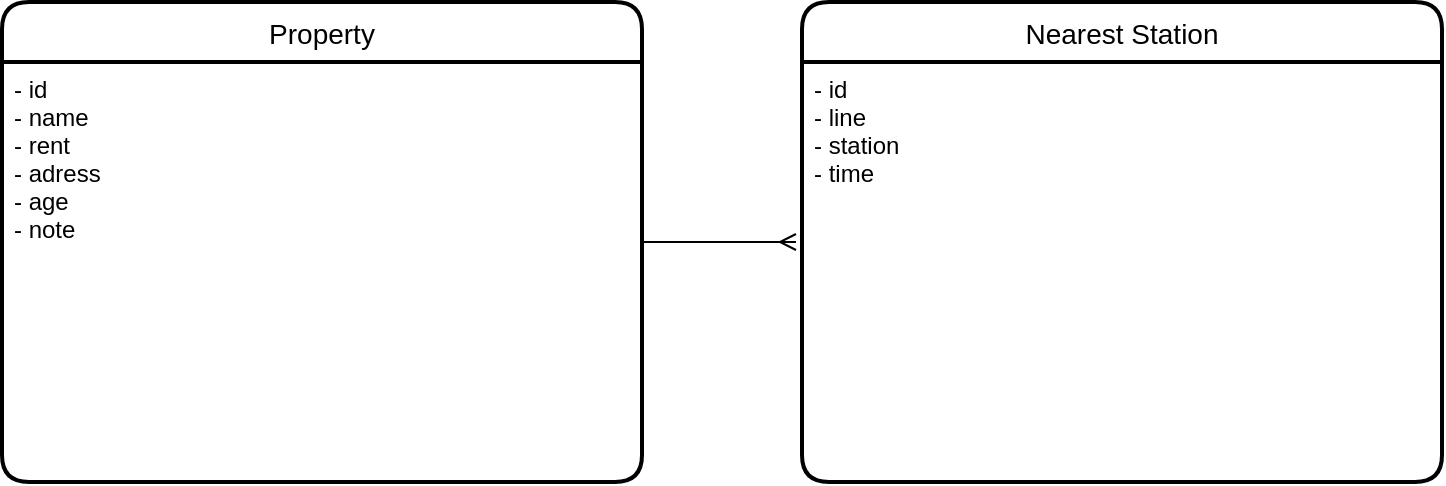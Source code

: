 <mxfile version="14.2.4" type="embed">
    <diagram id="Ssx70J8_qfRwTror9YeL" name="ページ1">
        <mxGraphModel dx="621" dy="492" grid="1" gridSize="10" guides="1" tooltips="1" connect="1" arrows="1" fold="1" page="1" pageScale="1" pageWidth="827" pageHeight="1169" math="0" shadow="0">
            <root>
                <mxCell id="0"/>
                <mxCell id="1" parent="0"/>
                <mxCell id="2" value="Property" style="swimlane;childLayout=stackLayout;horizontal=1;startSize=30;horizontalStack=0;rounded=1;fontSize=14;fontStyle=0;strokeWidth=2;resizeParent=0;resizeLast=1;shadow=0;dashed=0;align=center;" vertex="1" parent="1">
                    <mxGeometry x="40" y="80" width="320" height="240" as="geometry"/>
                </mxCell>
                <mxCell id="3" value="- id&#10;- name&#10;- rent&#10;- adress&#10;- age&#10;- note" style="align=left;strokeColor=none;fillColor=none;spacingLeft=4;fontSize=12;verticalAlign=top;resizable=0;rotatable=0;part=1;" vertex="1" parent="2">
                    <mxGeometry y="30" width="320" height="210" as="geometry"/>
                </mxCell>
                <mxCell id="4" value="Nearest Station" style="swimlane;childLayout=stackLayout;horizontal=1;startSize=30;horizontalStack=0;rounded=1;fontSize=14;fontStyle=0;strokeWidth=2;resizeParent=0;resizeLast=1;shadow=0;dashed=0;align=center;" vertex="1" parent="1">
                    <mxGeometry x="440" y="80" width="320" height="240" as="geometry"/>
                </mxCell>
                <mxCell id="6" value="" style="endArrow=ERmany;html=1;rounded=0;endFill=0;" edge="1" parent="4">
                    <mxGeometry relative="1" as="geometry">
                        <mxPoint x="-80" y="120" as="sourcePoint"/>
                        <mxPoint x="-3" y="120" as="targetPoint"/>
                    </mxGeometry>
                </mxCell>
                <mxCell id="5" value="- id&#10;- line&#10;- station&#10;- time" style="align=left;strokeColor=none;fillColor=none;spacingLeft=4;fontSize=12;verticalAlign=top;resizable=0;rotatable=0;part=1;" vertex="1" parent="4">
                    <mxGeometry y="30" width="320" height="210" as="geometry"/>
                </mxCell>
            </root>
        </mxGraphModel>
    </diagram>
</mxfile>
